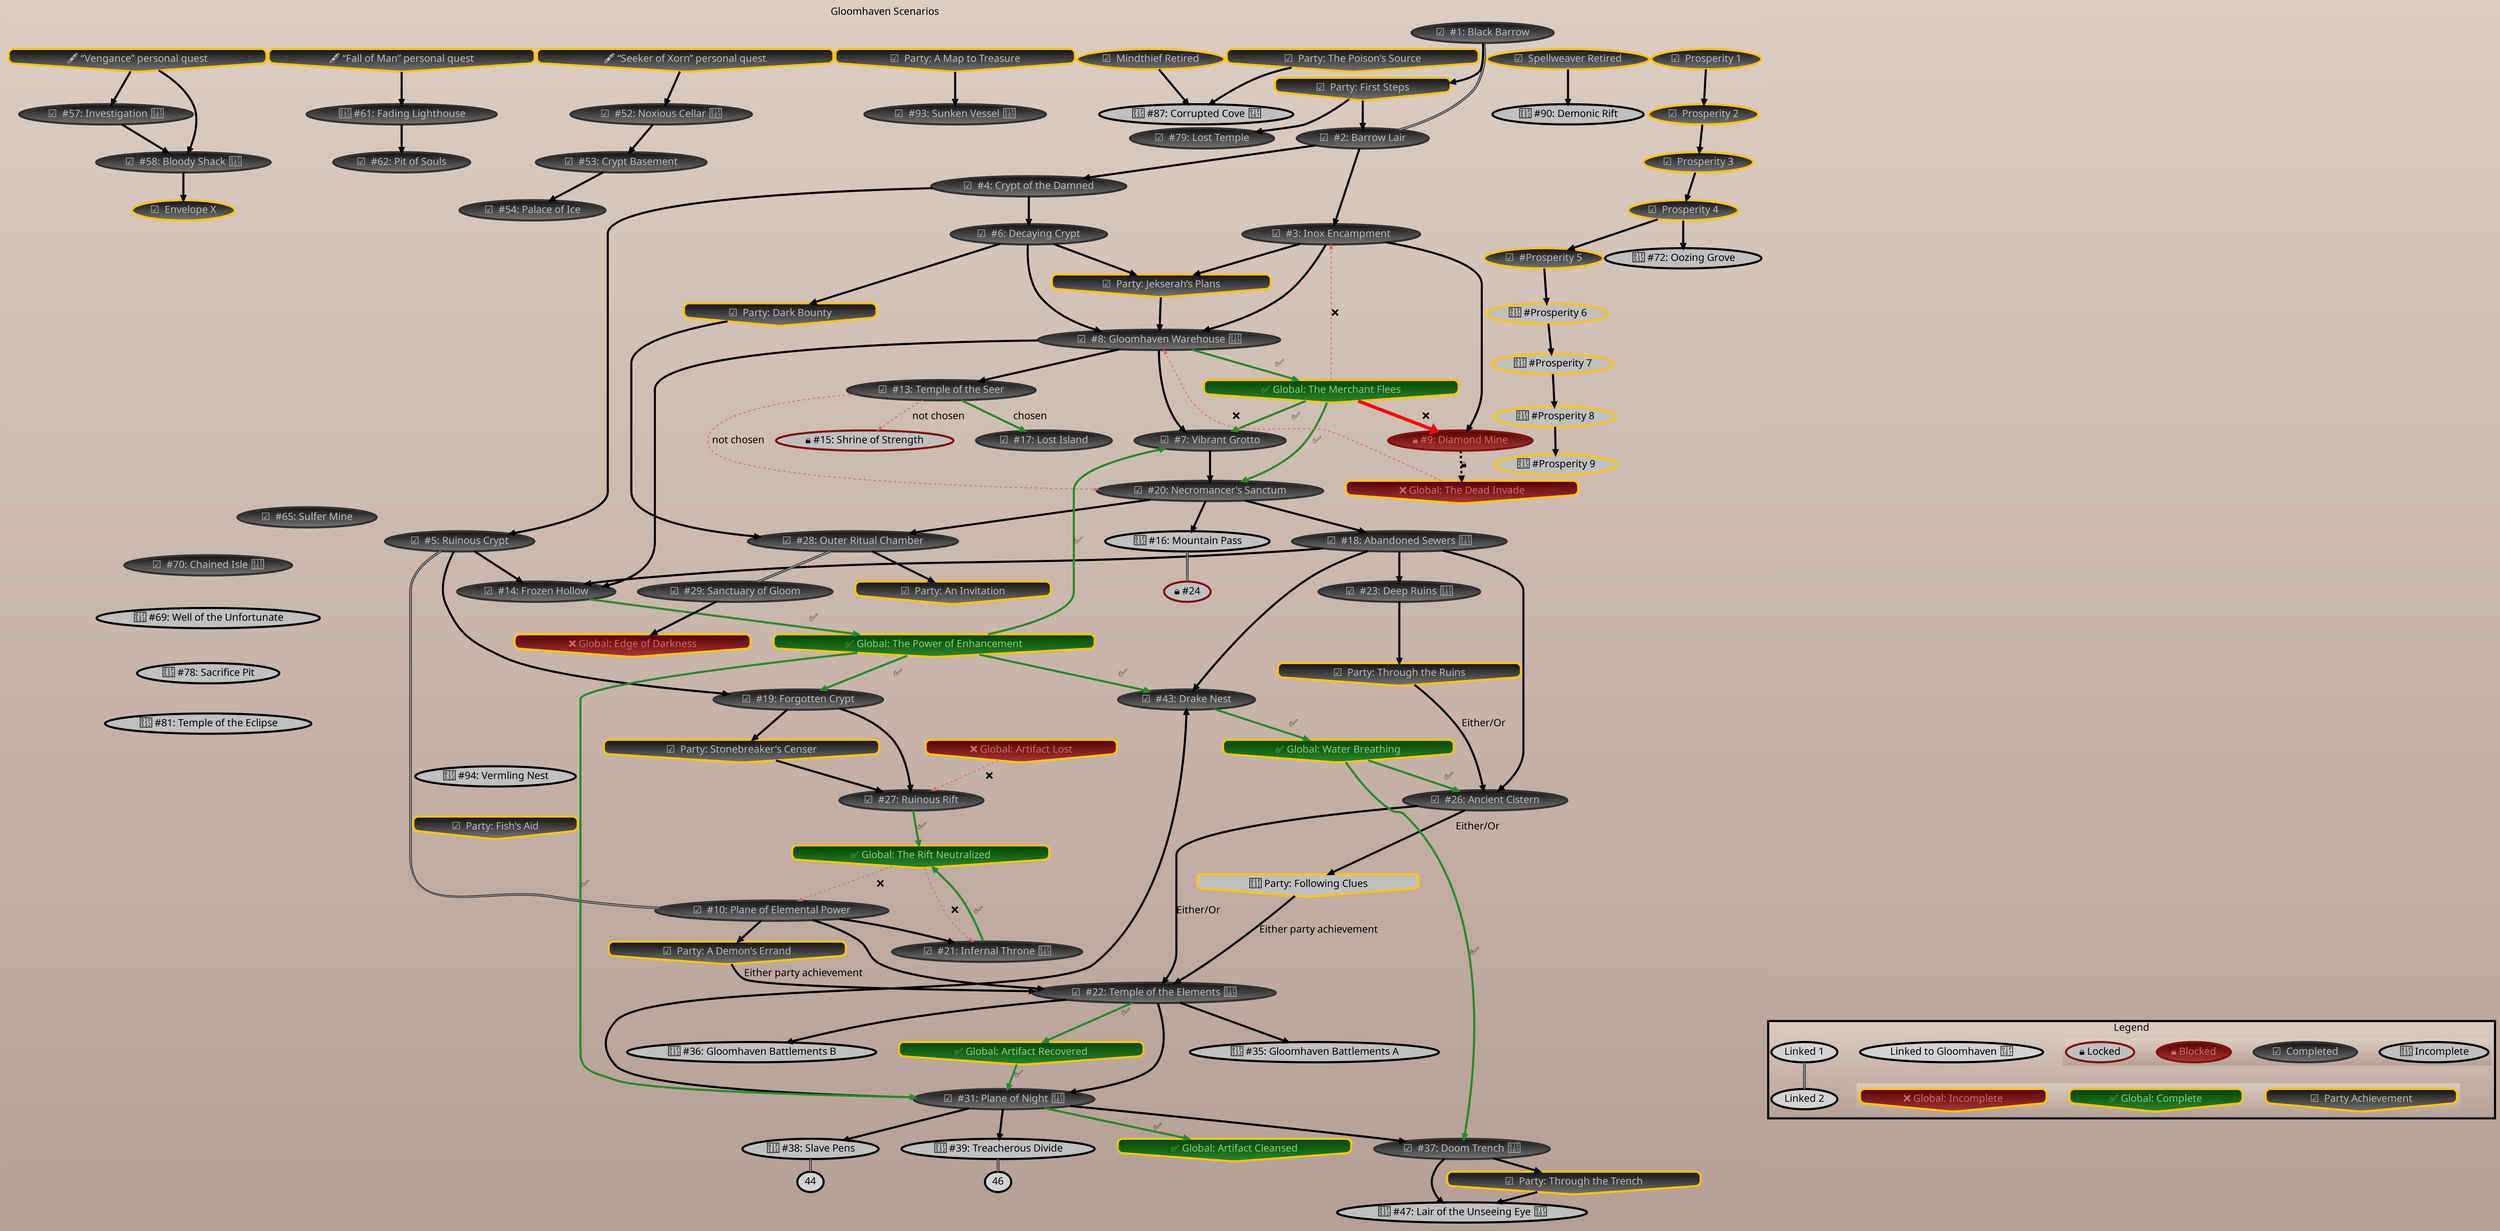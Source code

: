 digraph
{
	// Set up the Gloomhaven font Pirata One (Needs PirataOne-Gloomhaven.ttf installed from the Creator Pack)
	graph [fontname = "Pirata One", fontsize = 24, penwidth = 5, bgcolor="#DCCDC3:#B4A096" gradientangle="270"];
	node  [fontname = "Pirata One", fontsize = 24, penwidth = 5, style="rounded,filled" gradientangle="270"];
	edge  [fontname = "Pirata One", fontsize = 24, penwidth = 5];

	nodesep = 0.75;
	ranksep = 0.25;

	subgraph cluster_main
	{
		label = "Gloomhaven Scenarios";
		pencolor = transparent;

		// Prosperity nodes
		{
			// Gold border
			node [color="#FFC500" fillcolor="#111111:#777777" fontcolor="#BBBBBB"];
			p1 [label = "☑️  Prosperity 1"];
			p2 [label = "☑️  Prosperity 2"];
			p3 [label = "☑️  Prosperity 3"];
			p4 [label = "☑️  Prosperity 4"];
			p5 [label = "☑️  #Prosperity 5"];
			retire_sw [label = "☑️  Spellweaver Retired"];
			retire_mt [label = "☑️  Mindthief Retired"];
			envelope_x [label = "☑️  Envelope X"];
			node [fillcolor="gray" fontcolor="black"];
			p6 [label = "🔲 #Prosperity 6"];
			p7 [label = "🔲 #Prosperity 7"];
			p8 [label = "🔲 #Prosperity 8"];
			p9 [label = "🔲 #Prosperity 9"];
		}

		// Scenario nodes
		{
			node [fillcolor="#111111:#777777" color="#333333" fontcolor="#BBBBBB"];
			 1 [label = "☑️  #1: Black Barrow"];
			 2 [label = "☑️  #2: Barrow Lair"];
			 3 [label = "☑️  #3: Inox Encampment"];
			 4 [label = "☑️  #4: Crypt of the Damned"];
			 5 [label = "☑️  #5: Ruinous Crypt"];
			 6 [label = "☑️  #6: Decaying Crypt"];
			 7 [label = "☑️  #7: Vibrant Grotto"];
			 8 [label = "☑️  #8: Gloomhaven Warehouse 🌇"];
			10 [label = "☑️  #10: Plane of Elemental Power"];
			13 [label = "☑️  #13: Temple of the Seer"];
			14 [label = "☑️  #14: Frozen Hollow"];
			17 [label = "☑️  #17: Lost Island"];
			18 [label = "☑️  #18: Abandoned Sewers 🌇"];
			19 [label = "☑️  #19: Forgotten Crypt"];
			20 [label = "☑️  #20: Necromancer's Sanctum"];
			21 [label = "☑️  #21: Infernal Throne 🌇"];
			22 [label = "☑️  #22: Temple of the Elements 🌇"];
			23 [label = "☑️  #23: Deep Ruins 🌇"];
			26 [label = "☑️  #26: Ancient Cistern"];
			27 [label = "☑️  #27: Ruinous Rift"];
			28 [label = "☑️  #28: Outer Ritual Chamber"];
			29 [label = "☑️  #29: Sanctuary of Gloom"];
			31 [label = "☑️  #31: Plane of Night 🌇"];
			37 [label = "☑️  #37: Doom Trench 🌇"];
			43 [label = "☑️  #43: Drake Nest"];
			52 [label = "☑️  #52: Noxious Cellar 🌇"];
			53 [label = "☑️  #53: Crypt Basement"];
			54 [label = "☑️  #54: Palace of Ice"];
			57 [label = "☑️  #57: Investigation 🌇"];
			58 [label = "☑️  #58: Bloody Shack 🌇"];
			61 [label = "☑️  #61: Fading Lighthouse"];
			62 [label = "☑️  #62: Pit of Souls"];
			65 [label = "☑️  #65: Sulfer Mine"];
			70 [label = "☑️  #70: Chained Isle 🌇"];
			79 [label = "☑️  #79: Lost Temple"];
			93 [label = "☑️  #93: Sunken Vessel 🌇"];
		}

		{
			node [fillcolor="gray"];
			16 [label = "🔲 #16: Mountain Pass"];
			35 [label = "🔲 #35: Gloomhaven Battlements A"];
			36 [label = "🔲 #36: Gloomhaven Battlements B"];
			38 [label = "🔲 #38: Slave Pens"];
			39 [label = "🔲 #39: Treacherous Divide"];
			47 [label = "🔲 #47: Lair of the Unseeing Eye 🌇"];
			61 [label = "🔲 #61: Fading Lighthouse"];
			69 [label = "🔲 #69: Well of the Unfortunate"];
			72 [label = "🔲 #72: Oozing Grove"];
			78 [label = "🔲 #78: Sacrifice Pit"];
			81 [label = "🔲 #81: Temple of the Eclipse"];
			87 [label = "🔲 #87: Corrupted Cove 🌇"];
			90 [label = "🔲 #90: Demonic Rift"];
			94 [label = "🔲 #94: Vermling Nest"];
		}

		{
			node [fillcolor="#550000:#AA3939" color="#801515" fontcolor="#D46A6A"];
			9 [label = "🔒 #9: Diamond Mine"];
		}

		{
			node [fillcolor="gray" color="#801515"];
			15 [label = "🔒 #15: Shrine of Strength"];
			24 [label = "🔒 #24"];
		}

		{
			// Achievement Nodes
			// Gold border
			node [shape = invhouse, color="#FFC500"];

			{
				node [fillcolor="#111111:#777777" fontcolor="#BBBBBB"];
				// Party achievement nodes
				party_first_steps           [label = "☑️  Party: First Steps"];
				party_jekserahs_plans       [label = "☑️  Party: Jekserah’s Plans"];
				party_dark_bounty           [label = "☑️  Party: Dark Bounty"];
				party_stonebreakers_censer  [label = "☑️  Party: Stonebreaker's Censer"];
				party_map_to_treasure       [label = "☑️  Party: A Map to Treasure"];
				party_demons_errand         [label = "☑️  Party: A Demon's Errand"];
				party_an_invitation         [label = "☑️  Party: An Invitation"];
				party_fish_aid              [label = "☑️  Party: Fish's Aid"];
				party_poisons_source        [label = "☑️  Party: The Poison's Source"];
				party_through_ruins         [label = "☑️  Party: Through the Ruins"];
				party_through_the_trench    [label = "☑️  Party: Through the Trench"];
				node [fillcolor="gray" fontcolor="black"];
				party_following_clues       [label = "🔲 Party: Following Clues"];
			}

			// Global achievement nodes
			{
				node [fillcolor="#004400:#2D882D" fontcolor="#88CC88"];
				global_merchant_flees       [label = "✅ Global: The Merchant Flees"];
				global_power_of_enhancement [label = "✅ Global: The Power of Enhancement"];
				global_rift_neutralized     [label = "✅ Global: The Rift Neutralized"];

				global_artifact_recovered   [label = "✅ Global: Artifact Recovered"];
				global_artifact_cleansed    [label = "✅ Global: Artifact Cleansed"];
				global_water_breathing      [label = "✅ Global: Water Breathing"];
			}
			{
				node [fillcolor="#550000:#AA3939" fontcolor="#D46A6A"];
				global_dead_inside          [label = "❌ Global: The Dead Invade"];
				global_artifact_lost        [label = "❌ Global: Artifact Lost"];
				global_edge_of_darkness     [label = "❌ Global: Edge of Darkness"];
			}

			{
				node [fillcolor="#111111:#777777" fontcolor="#BBBBBB"];
				quest_seeker_of_xorn        [label = "🖋️ “Seeker of Xorn” personal quest"];
				quest_fall_of_man           [label = "🖋️ “Fall of Man” personal quest"];
				quest_vengance              [label = "🖋️ “Vengance” personal quest"];
			}
		}

		{rank = source 1}
		// {rank = max 54 65 70 93}

		// Scenario unlocks
		                                1 -> {/* 2, */ party_first_steps};
		party_first_steps           ->  2 -> {3, 4};
		                                3 -> {8, 9, party_jekserahs_plans};
		                                4 -> {5, 6};
		                                5 -> {/* 10, */ 14, 19};
		                                6 -> {8, party_jekserahs_plans, party_dark_bounty};
		                                7 -> {20};
		party_jekserahs_plans       ->  8 -> {7, 13, 14};
		                               10 -> {21, 22, party_demons_errand};
									   18 -> {14, 23, 26, 43};
		                               19 -> {27, party_stonebreakers_censer};
		                               20 -> {16, 18, 28};
		{party_demons_errand, party_following_clues} -> 22 [label = "Either party achievement"];
		                               22 -> {31, 35, 36};
		                               23 -> {party_through_ruins}
		{party_through_ruins}       -> 26 -> {22, party_following_clues} [label = "Either/Or"];
		party_stonebreakers_censer  -> 27;
		party_dark_bounty           -> 28 -> {/* 29, */ party_an_invitation};
		                               29 -> global_edge_of_darkness;
	                                   31 -> {37, 38, 39, 43};
		                               37 -> {47, party_through_the_trench}
		                               43 -> {}
		{party_through_the_trench}  -> 47 -> {}
		quest_seeker_of_xorn        -> 52 -> {53};
		                               53 -> {54};
		quest_vengance              -> 57 -> 58;
		quest_vengance              -> 58 -> {envelope_x};
		quest_fall_of_man           -> 61 -> {62};
		p4                          -> 72;
		party_first_steps           -> 79;
		{retire_mt, party_poisons_source} -> 87;
		retire_sw                   -> 90;
		party_map_to_treasure       -> 93;

		p1 -> p2 -> p3 -> p4 -> p5 -> p6 -> p7 -> p8 -> p9;

		subgraph OptionsChosen
		{
			edge [color = "#2D882D"   label = "chosen"];

		                               13 -> {17};
		}

		subgraph OptionsNotChosen
		{
			edge [color = "#D46A6A"   label = "not chosen" style = dashed, penwidth = 2];

		                               13 -> {15, 20};
		}

		// Global achievement requirements
		subgraph GlobalAchievements
		{
			// Incomplete at the time
			subgraph IncompleteGlobalAchievements
			{
				edge [color = "#D46A6A"   label = "❌" style = dashed, penwidth = 2];

				global_merchant_flees       ->  3;
				global_dead_inside          ->  8;
				global_rift_neutralized     -> {10, 21};
				global_artifact_lost        -> 27;
			}

			subgraph BlockedGlobalAchievementUnlocks
			{
				edge [color = "red"   label = "❌", penwidth = 8];

				global_merchant_flees       ->  9;
			}

			subgraph BlockedGlobalAchievementRequirements
			{
				edge [label = "🔒" style = dashed];

				9                           -> global_dead_inside;
			}

			subgraph CompleteGlobalAchievements
			{
				edge [color = "#2D882D" label = "✅"];

				 8 -> global_merchant_flees       -> {7, 20};
				14 -> global_power_of_enhancement -> {7, 19, 31, 43};
				21 -> {global_rift_neutralized};
				27 -> {global_rift_neutralized};
				22 -> {global_artifact_recovered} -> 31;
				31 -> {global_artifact_cleansed};
		        43 -> global_water_breathing      -> {26, 37};
			}
		}

		// Scenario links (physical connections)
		subgraph ScenarioLinks
		{
			edge [dir = none, color = "gray20:gray66:gray20", penwidth = 2];

			1 ->  2;
			5 -> 10;
			16 -> 24;
			28 -> 29;
			38 -> 44;
			39 -> 46;
		}
	}

	subgraph cluster_legend
	{
		label = "Legend";
		pencolor = black;

		linked     [label = "Linked to Gloomhaven 🌇"];

		subgraph cluster_basic
		{
			pencolor = transparent;
			label = "";
			incomplete [fillcolor="gray" label = "🔲 Incomplete"];
			completed  [fillcolor="#111111:#777777" color="#333333" fontcolor="#BBBBBB" label = "☑️  Completed"];
			blocked    [fillcolor="#550000:#AA3939" color="#801515" fontcolor="#D46A6A" label = "🔒 Blocked"];
			locked     [fillcolor="gray" color="#801515" label = "🔒 Locked"];
		}

		subgraph cluster_achievement
		{
			pencolor = transparent;
			label = "";
			node [shape = invhouse, color="#FFC500"];
			party_achievement [label = "☑️  Party Achievement", fillcolor="#111111:#777777" fontcolor="#BBBBBB"];
			global_complete   [label = "✅ Global: Complete" fillcolor="#004400:#2D882D" fontcolor="#88CC88"];
			global_incomplete [label = "❌ Global: Incomplete" fillcolor="#550000:#AA3939" fontcolor="#D46A6A"];
		}

		completed -> party_achievement [style = invis];

		linked1     [label = "Linked 1"];
		linked2     [label = "Linked 2"];
		linked1 -> linked2 [dir = none, color = "gray20:gray66:gray20", penwidth = 2];
	}

	// {21, 22, 24, 29} -> completed [style = invis, weight = 0.1];
	{22} -> completed [style = invis, weight = 0.1];
}

